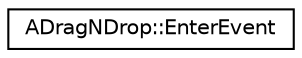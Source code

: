 digraph "Graphical Class Hierarchy"
{
 // LATEX_PDF_SIZE
  edge [fontname="Helvetica",fontsize="10",labelfontname="Helvetica",labelfontsize="10"];
  node [fontname="Helvetica",fontsize="10",shape=record];
  rankdir="LR";
  Node0 [label="ADragNDrop::EnterEvent",height=0.2,width=0.4,color="black", fillcolor="white", style="filled",URL="$structADragNDrop_1_1EnterEvent.html",tooltip=" "];
}
